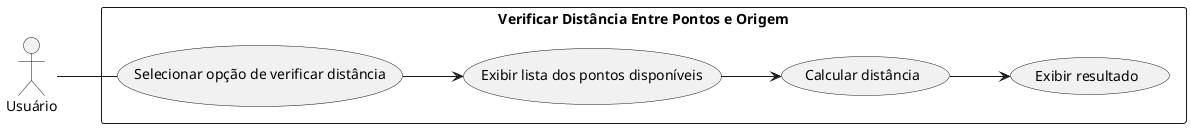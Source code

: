 @startuml use_case_check_the_distance_between_the_points_and_the_origin

left to right direction
skinparam packageStyle rectangle
actor Usuário as User
rectangle "Verificar Distância Entre Pontos e Origem" {
    User -- (Selecionar opção de verificar distância)
    (Selecionar opção de verificar distância) --> (Exibir lista dos pontos disponíveis)
    (Exibir lista dos pontos disponíveis) --> (Calcular distância)
    (Calcular distância) --> (Exibir resultado)
}

@enduml
